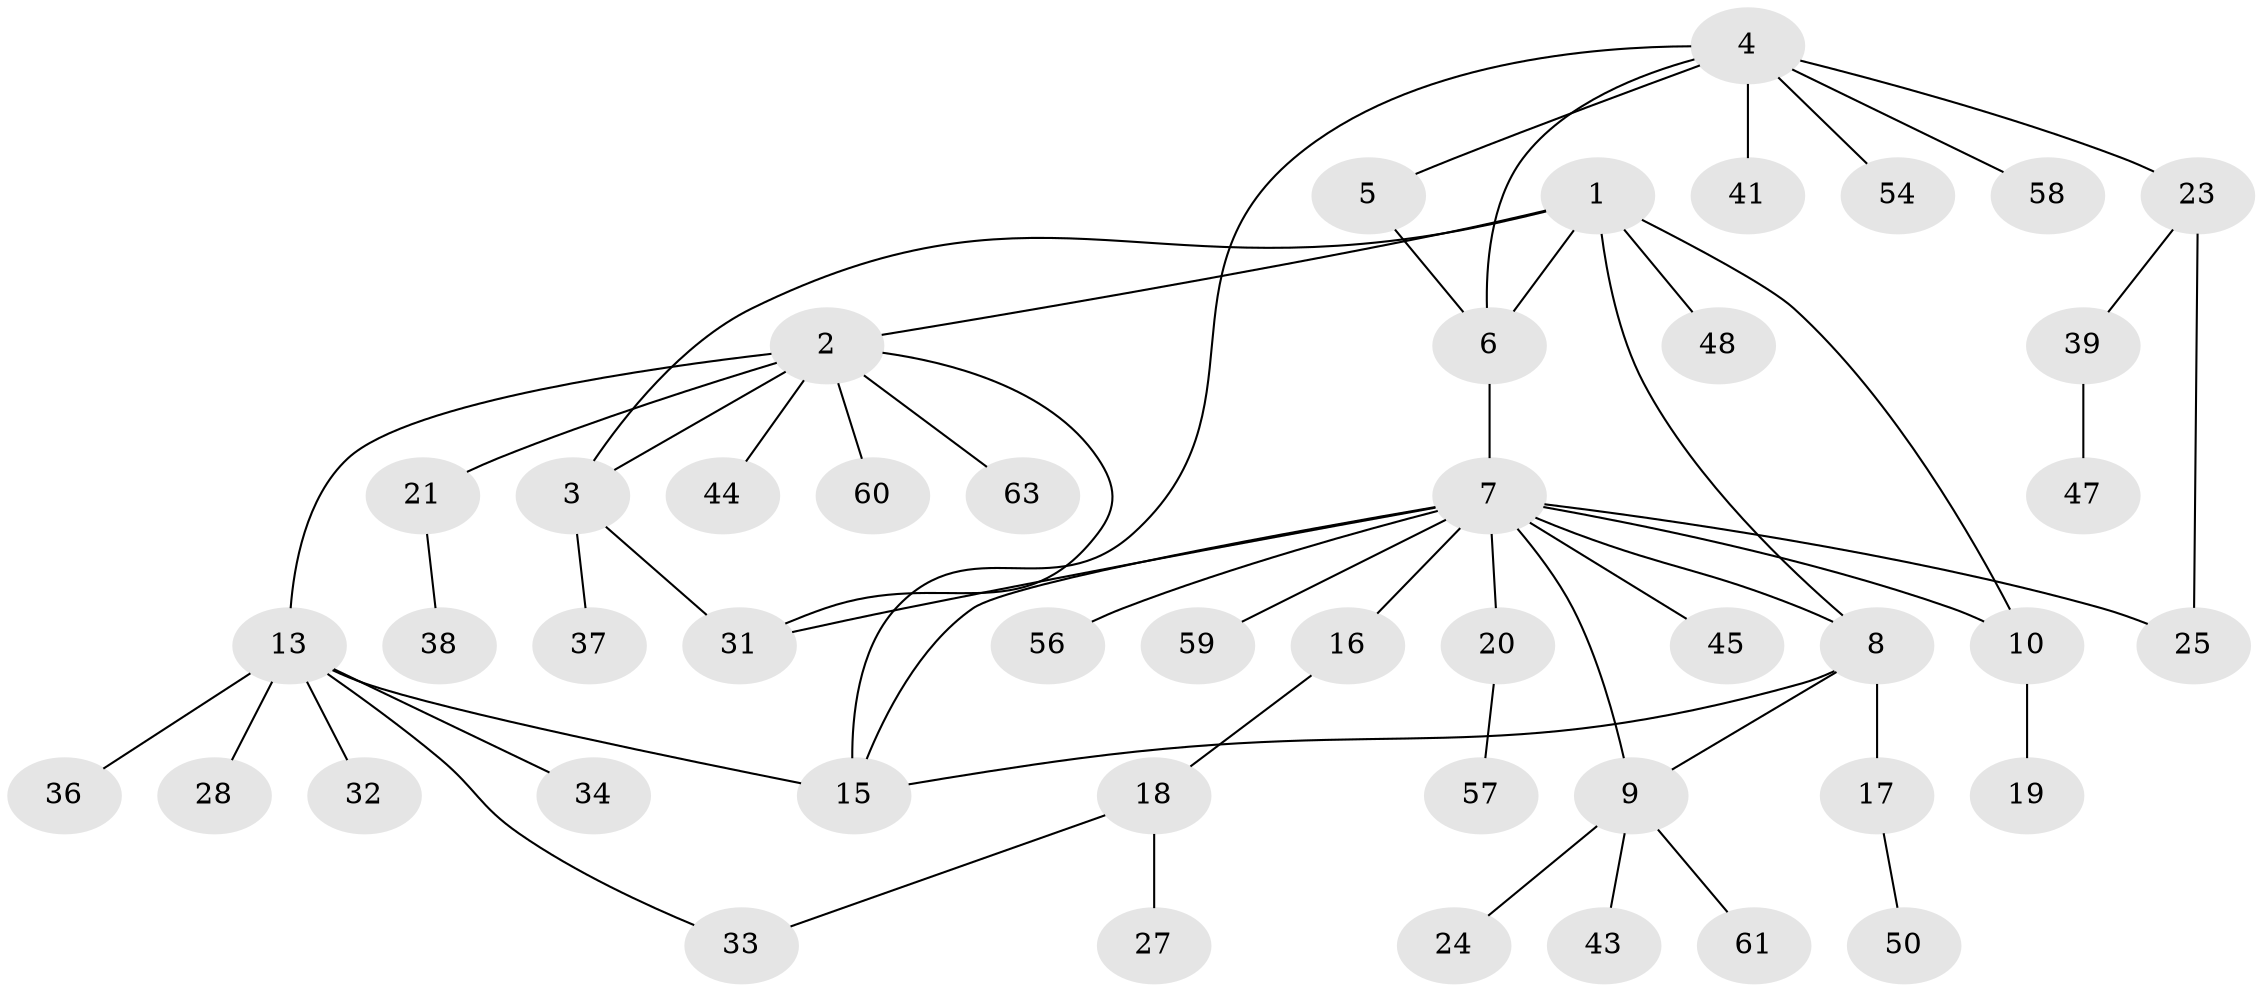 // original degree distribution, {6: 0.06060606060606061, 9: 0.015151515151515152, 4: 0.07575757575757576, 7: 0.015151515151515152, 2: 0.15151515151515152, 5: 0.06060606060606061, 3: 0.07575757575757576, 10: 0.015151515151515152, 1: 0.5303030303030303}
// Generated by graph-tools (version 1.1) at 2025/19/03/04/25 18:19:35]
// undirected, 46 vertices, 57 edges
graph export_dot {
graph [start="1"]
  node [color=gray90,style=filled];
  1;
  2 [super="+26+49+52"];
  3;
  4 [super="+22"];
  5;
  6 [super="+55"];
  7 [super="+12"];
  8;
  9;
  10 [super="+53+29+11"];
  13 [super="+14"];
  15;
  16;
  17 [super="+42+35"];
  18 [super="+30"];
  19;
  20 [super="+46"];
  21;
  23;
  24;
  25;
  27;
  28 [super="+40"];
  31 [super="+64"];
  32;
  33;
  34;
  36;
  37;
  38;
  39 [super="+65+66"];
  41;
  43;
  44;
  45;
  47;
  48;
  50;
  54;
  56;
  57;
  58;
  59;
  60;
  61;
  63;
  1 -- 2;
  1 -- 3;
  1 -- 6;
  1 -- 8;
  1 -- 10;
  1 -- 48;
  2 -- 3;
  2 -- 21;
  2 -- 31;
  2 -- 44;
  2 -- 13;
  2 -- 60;
  2 -- 63;
  3 -- 37;
  3 -- 31;
  4 -- 5;
  4 -- 6;
  4 -- 15;
  4 -- 23;
  4 -- 54;
  4 -- 58;
  4 -- 41;
  5 -- 6;
  6 -- 7 [weight=2];
  7 -- 8;
  7 -- 9;
  7 -- 56;
  7 -- 59;
  7 -- 10 [weight=2];
  7 -- 45;
  7 -- 15;
  7 -- 16;
  7 -- 20;
  7 -- 25;
  7 -- 31;
  8 -- 9;
  8 -- 15;
  8 -- 17;
  9 -- 24;
  9 -- 43;
  9 -- 61;
  10 -- 19;
  13 -- 15 [weight=2];
  13 -- 32;
  13 -- 36;
  13 -- 33;
  13 -- 34;
  13 -- 28;
  16 -- 18;
  17 -- 50;
  18 -- 27;
  18 -- 33;
  20 -- 57;
  21 -- 38;
  23 -- 25;
  23 -- 39;
  39 -- 47;
}
